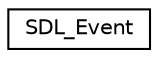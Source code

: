 digraph "Graphical Class Hierarchy"
{
 // LATEX_PDF_SIZE
  edge [fontname="Helvetica",fontsize="10",labelfontname="Helvetica",labelfontsize="10"];
  node [fontname="Helvetica",fontsize="10",shape=record];
  rankdir="LR";
  Node0 [label="SDL_Event",height=0.2,width=0.4,color="black", fillcolor="white", style="filled",URL="$unionSDL__Event.html",tooltip="General event structure."];
}

